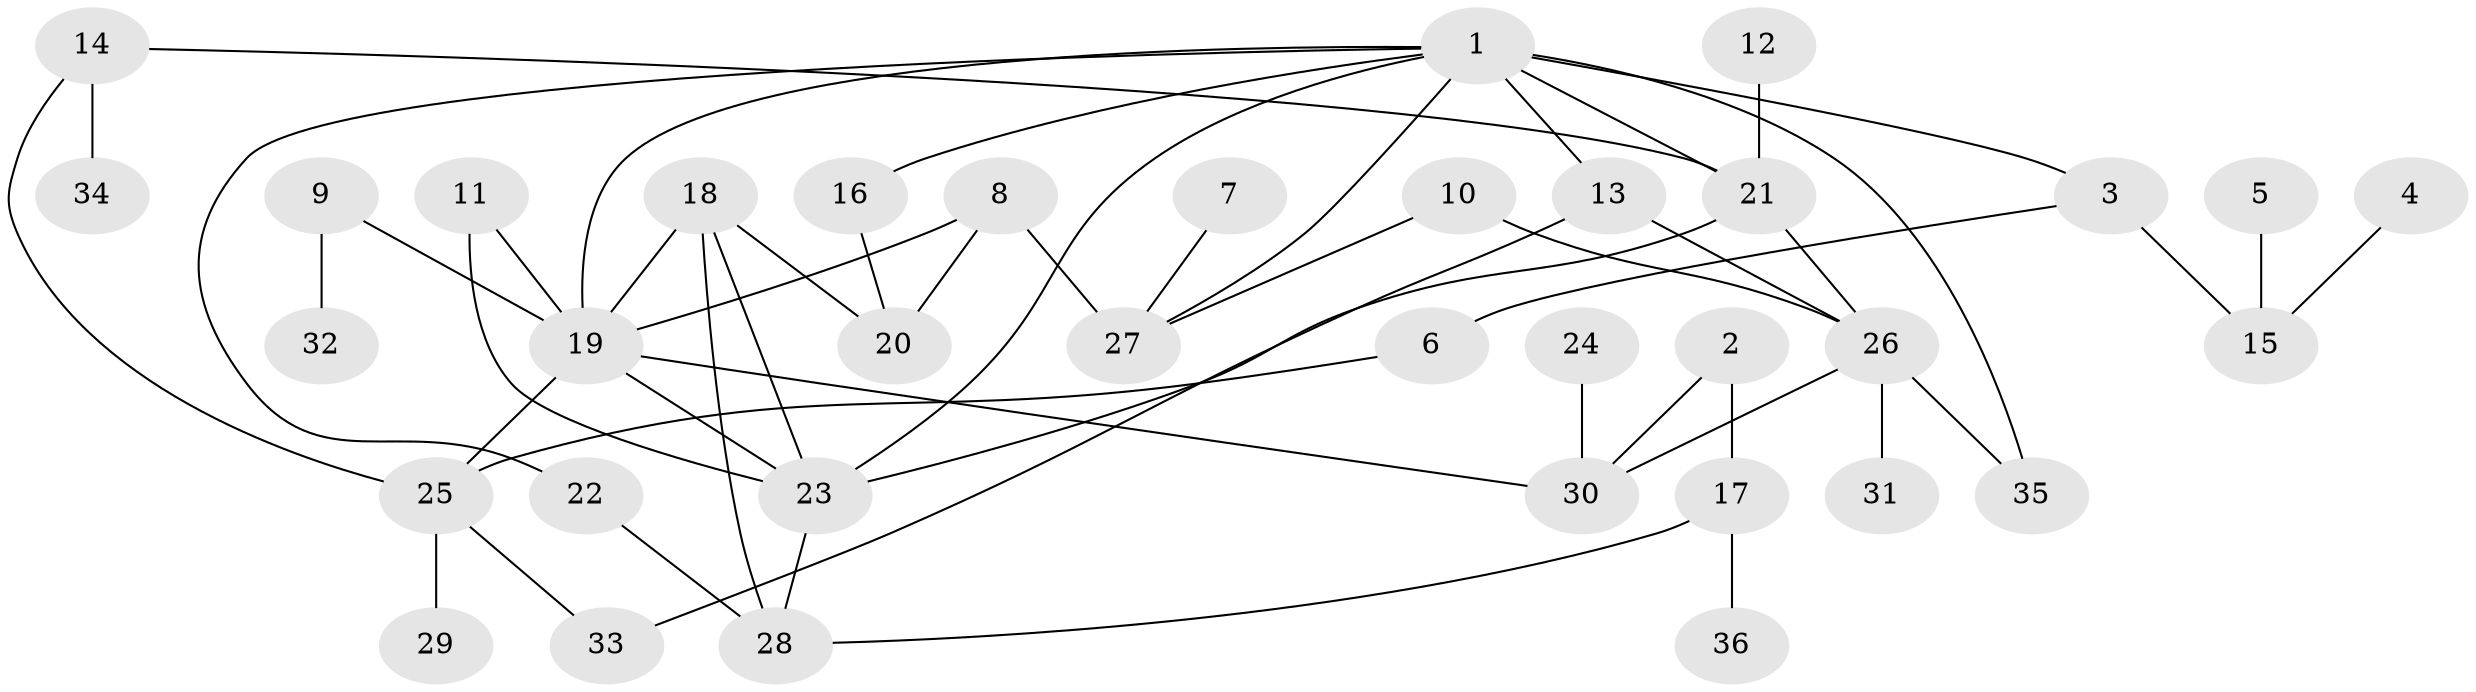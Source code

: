 // original degree distribution, {9: 0.013888888888888888, 3: 0.2638888888888889, 6: 0.041666666666666664, 4: 0.06944444444444445, 2: 0.3333333333333333, 1: 0.25, 5: 0.027777777777777776}
// Generated by graph-tools (version 1.1) at 2025/25/03/09/25 03:25:33]
// undirected, 36 vertices, 52 edges
graph export_dot {
graph [start="1"]
  node [color=gray90,style=filled];
  1;
  2;
  3;
  4;
  5;
  6;
  7;
  8;
  9;
  10;
  11;
  12;
  13;
  14;
  15;
  16;
  17;
  18;
  19;
  20;
  21;
  22;
  23;
  24;
  25;
  26;
  27;
  28;
  29;
  30;
  31;
  32;
  33;
  34;
  35;
  36;
  1 -- 3 [weight=1.0];
  1 -- 13 [weight=1.0];
  1 -- 16 [weight=1.0];
  1 -- 19 [weight=1.0];
  1 -- 21 [weight=2.0];
  1 -- 22 [weight=1.0];
  1 -- 23 [weight=1.0];
  1 -- 27 [weight=1.0];
  1 -- 35 [weight=1.0];
  2 -- 17 [weight=1.0];
  2 -- 30 [weight=1.0];
  3 -- 6 [weight=1.0];
  3 -- 15 [weight=1.0];
  4 -- 15 [weight=1.0];
  5 -- 15 [weight=1.0];
  6 -- 25 [weight=1.0];
  7 -- 27 [weight=1.0];
  8 -- 19 [weight=1.0];
  8 -- 20 [weight=1.0];
  8 -- 27 [weight=1.0];
  9 -- 19 [weight=1.0];
  9 -- 32 [weight=1.0];
  10 -- 26 [weight=1.0];
  10 -- 27 [weight=1.0];
  11 -- 19 [weight=1.0];
  11 -- 23 [weight=1.0];
  12 -- 21 [weight=1.0];
  13 -- 26 [weight=2.0];
  13 -- 33 [weight=1.0];
  14 -- 21 [weight=1.0];
  14 -- 25 [weight=1.0];
  14 -- 34 [weight=1.0];
  16 -- 20 [weight=1.0];
  17 -- 28 [weight=1.0];
  17 -- 36 [weight=1.0];
  18 -- 19 [weight=1.0];
  18 -- 20 [weight=1.0];
  18 -- 23 [weight=1.0];
  18 -- 28 [weight=1.0];
  19 -- 23 [weight=1.0];
  19 -- 25 [weight=1.0];
  19 -- 30 [weight=1.0];
  21 -- 23 [weight=1.0];
  21 -- 26 [weight=1.0];
  22 -- 28 [weight=1.0];
  23 -- 28 [weight=1.0];
  24 -- 30 [weight=1.0];
  25 -- 29 [weight=1.0];
  25 -- 33 [weight=1.0];
  26 -- 30 [weight=1.0];
  26 -- 31 [weight=1.0];
  26 -- 35 [weight=1.0];
}
